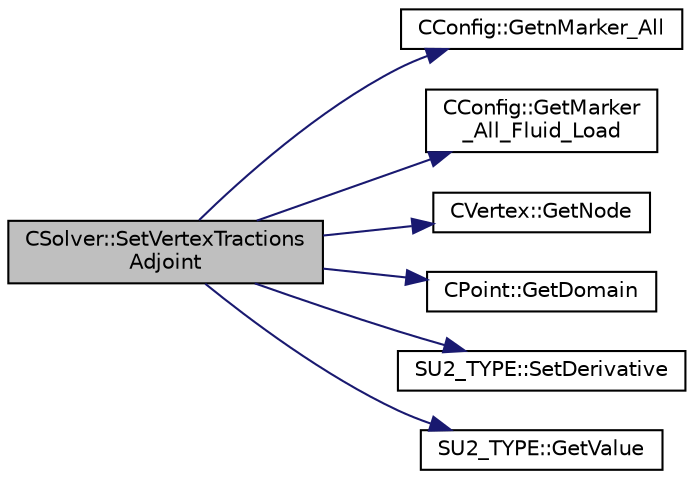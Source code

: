 digraph "CSolver::SetVertexTractionsAdjoint"
{
  edge [fontname="Helvetica",fontsize="10",labelfontname="Helvetica",labelfontsize="10"];
  node [fontname="Helvetica",fontsize="10",shape=record];
  rankdir="LR";
  Node5432 [label="CSolver::SetVertexTractions\lAdjoint",height=0.2,width=0.4,color="black", fillcolor="grey75", style="filled", fontcolor="black"];
  Node5432 -> Node5433 [color="midnightblue",fontsize="10",style="solid",fontname="Helvetica"];
  Node5433 [label="CConfig::GetnMarker_All",height=0.2,width=0.4,color="black", fillcolor="white", style="filled",URL="$class_c_config.html#a300c4884edfc0c2acf395036439004f4",tooltip="Get the total number of boundary markers including send/receive domains. "];
  Node5432 -> Node5434 [color="midnightblue",fontsize="10",style="solid",fontname="Helvetica"];
  Node5434 [label="CConfig::GetMarker\l_All_Fluid_Load",height=0.2,width=0.4,color="black", fillcolor="white", style="filled",URL="$class_c_config.html#ad7b64f4c824759e55fa28b8fa48796db",tooltip="Get whether marker val_marker is a Fluid_Load marker. "];
  Node5432 -> Node5435 [color="midnightblue",fontsize="10",style="solid",fontname="Helvetica"];
  Node5435 [label="CVertex::GetNode",height=0.2,width=0.4,color="black", fillcolor="white", style="filled",URL="$class_c_vertex.html#a95c513bf927464157ed96b6c79779a1f",tooltip="Get the node of the vertex. "];
  Node5432 -> Node5436 [color="midnightblue",fontsize="10",style="solid",fontname="Helvetica"];
  Node5436 [label="CPoint::GetDomain",height=0.2,width=0.4,color="black", fillcolor="white", style="filled",URL="$class_c_point.html#a1d7e22a60d4cfef356af1cba2bab3e55",tooltip="For parallel computation, its indicates if a point must be computed or not. "];
  Node5432 -> Node5437 [color="midnightblue",fontsize="10",style="solid",fontname="Helvetica"];
  Node5437 [label="SU2_TYPE::SetDerivative",height=0.2,width=0.4,color="black", fillcolor="white", style="filled",URL="$namespace_s_u2___t_y_p_e.html#a0d7db8cc5630100477a515061684a341",tooltip="Set the derivative value of the datatype (needs to be implemented for each new type). "];
  Node5432 -> Node5438 [color="midnightblue",fontsize="10",style="solid",fontname="Helvetica"];
  Node5438 [label="SU2_TYPE::GetValue",height=0.2,width=0.4,color="black", fillcolor="white", style="filled",URL="$namespace_s_u2___t_y_p_e.html#a0ed43473f5a450ce028d088427bf10cb",tooltip="Get the (primitive) value of the datatype (needs to be implemented for each new type). "];
}
